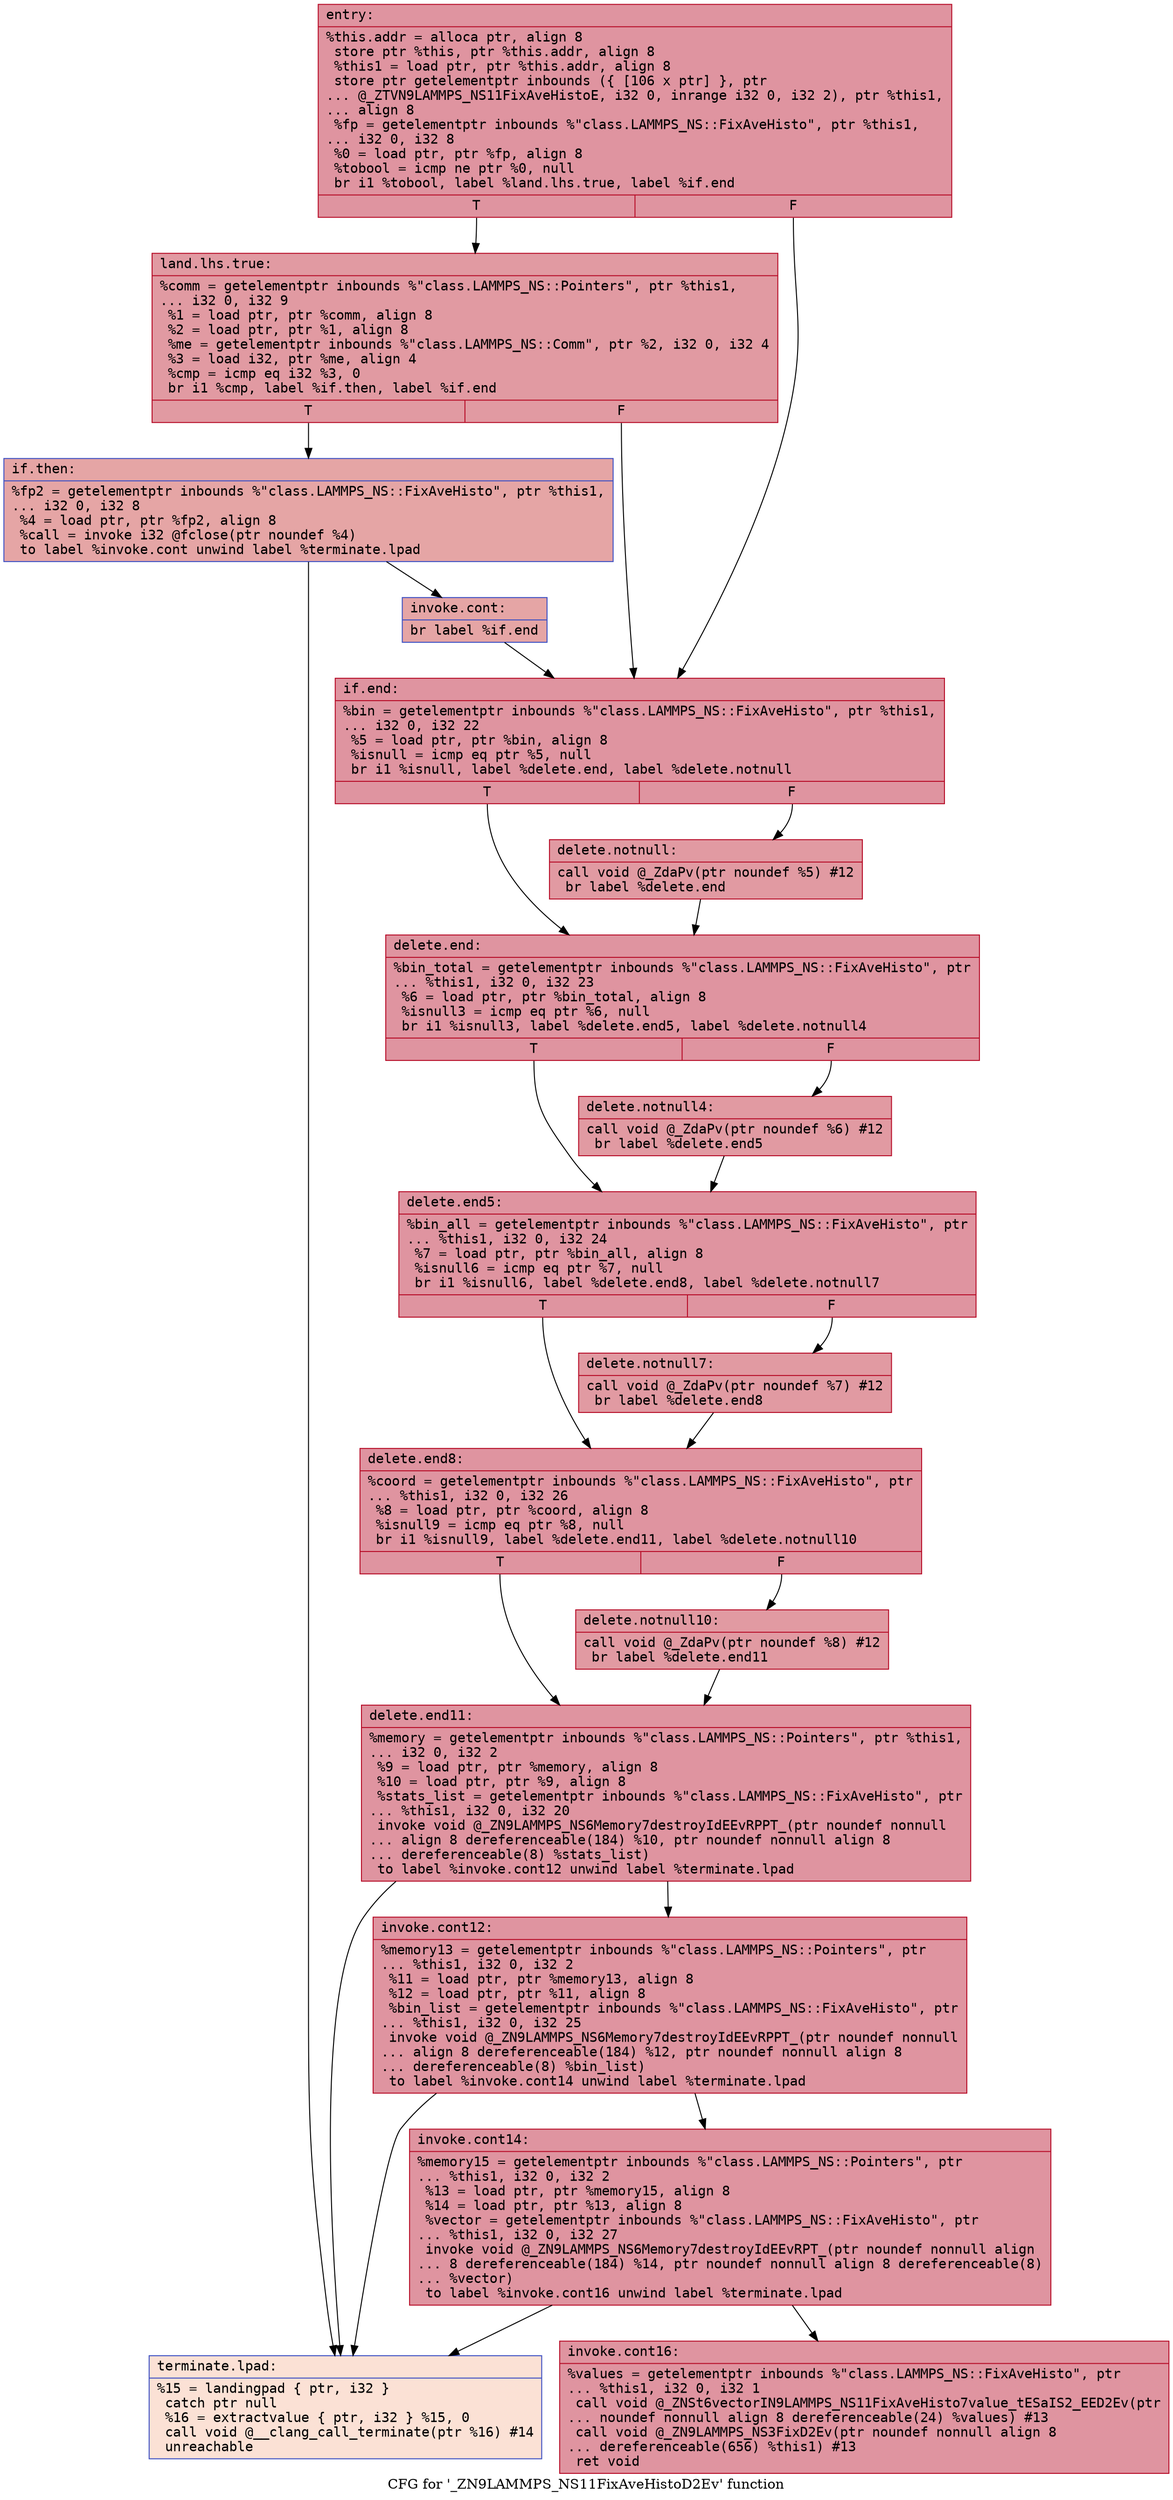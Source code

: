 digraph "CFG for '_ZN9LAMMPS_NS11FixAveHistoD2Ev' function" {
	label="CFG for '_ZN9LAMMPS_NS11FixAveHistoD2Ev' function";

	Node0x55c2f2cb1500 [shape=record,color="#b70d28ff", style=filled, fillcolor="#b70d2870" fontname="Courier",label="{entry:\l|  %this.addr = alloca ptr, align 8\l  store ptr %this, ptr %this.addr, align 8\l  %this1 = load ptr, ptr %this.addr, align 8\l  store ptr getelementptr inbounds (\{ [106 x ptr] \}, ptr\l... @_ZTVN9LAMMPS_NS11FixAveHistoE, i32 0, inrange i32 0, i32 2), ptr %this1,\l... align 8\l  %fp = getelementptr inbounds %\"class.LAMMPS_NS::FixAveHisto\", ptr %this1,\l... i32 0, i32 8\l  %0 = load ptr, ptr %fp, align 8\l  %tobool = icmp ne ptr %0, null\l  br i1 %tobool, label %land.lhs.true, label %if.end\l|{<s0>T|<s1>F}}"];
	Node0x55c2f2cb1500:s0 -> Node0x55c2f2cb18d0[tooltip="entry -> land.lhs.true\nProbability 62.50%" ];
	Node0x55c2f2cb1500:s1 -> Node0x55c2f2cb1920[tooltip="entry -> if.end\nProbability 37.50%" ];
	Node0x55c2f2cb18d0 [shape=record,color="#b70d28ff", style=filled, fillcolor="#bb1b2c70" fontname="Courier",label="{land.lhs.true:\l|  %comm = getelementptr inbounds %\"class.LAMMPS_NS::Pointers\", ptr %this1,\l... i32 0, i32 9\l  %1 = load ptr, ptr %comm, align 8\l  %2 = load ptr, ptr %1, align 8\l  %me = getelementptr inbounds %\"class.LAMMPS_NS::Comm\", ptr %2, i32 0, i32 4\l  %3 = load i32, ptr %me, align 4\l  %cmp = icmp eq i32 %3, 0\l  br i1 %cmp, label %if.then, label %if.end\l|{<s0>T|<s1>F}}"];
	Node0x55c2f2cb18d0:s0 -> Node0x55c2f2cb1e30[tooltip="land.lhs.true -> if.then\nProbability 37.50%" ];
	Node0x55c2f2cb18d0:s1 -> Node0x55c2f2cb1920[tooltip="land.lhs.true -> if.end\nProbability 62.50%" ];
	Node0x55c2f2cb1e30 [shape=record,color="#3d50c3ff", style=filled, fillcolor="#c5333470" fontname="Courier",label="{if.then:\l|  %fp2 = getelementptr inbounds %\"class.LAMMPS_NS::FixAveHisto\", ptr %this1,\l... i32 0, i32 8\l  %4 = load ptr, ptr %fp2, align 8\l  %call = invoke i32 @fclose(ptr noundef %4)\l          to label %invoke.cont unwind label %terminate.lpad\l}"];
	Node0x55c2f2cb1e30 -> Node0x55c2f2cb2250[tooltip="if.then -> invoke.cont\nProbability 100.00%" ];
	Node0x55c2f2cb1e30 -> Node0x55c2f2cb22a0[tooltip="if.then -> terminate.lpad\nProbability 0.00%" ];
	Node0x55c2f2cb2250 [shape=record,color="#3d50c3ff", style=filled, fillcolor="#c5333470" fontname="Courier",label="{invoke.cont:\l|  br label %if.end\l}"];
	Node0x55c2f2cb2250 -> Node0x55c2f2cb1920[tooltip="invoke.cont -> if.end\nProbability 100.00%" ];
	Node0x55c2f2cb1920 [shape=record,color="#b70d28ff", style=filled, fillcolor="#b70d2870" fontname="Courier",label="{if.end:\l|  %bin = getelementptr inbounds %\"class.LAMMPS_NS::FixAveHisto\", ptr %this1,\l... i32 0, i32 22\l  %5 = load ptr, ptr %bin, align 8\l  %isnull = icmp eq ptr %5, null\l  br i1 %isnull, label %delete.end, label %delete.notnull\l|{<s0>T|<s1>F}}"];
	Node0x55c2f2cb1920:s0 -> Node0x55c2f2cb2690[tooltip="if.end -> delete.end\nProbability 37.50%" ];
	Node0x55c2f2cb1920:s1 -> Node0x55c2f2cb2710[tooltip="if.end -> delete.notnull\nProbability 62.50%" ];
	Node0x55c2f2cb2710 [shape=record,color="#b70d28ff", style=filled, fillcolor="#bb1b2c70" fontname="Courier",label="{delete.notnull:\l|  call void @_ZdaPv(ptr noundef %5) #12\l  br label %delete.end\l}"];
	Node0x55c2f2cb2710 -> Node0x55c2f2cb2690[tooltip="delete.notnull -> delete.end\nProbability 100.00%" ];
	Node0x55c2f2cb2690 [shape=record,color="#b70d28ff", style=filled, fillcolor="#b70d2870" fontname="Courier",label="{delete.end:\l|  %bin_total = getelementptr inbounds %\"class.LAMMPS_NS::FixAveHisto\", ptr\l... %this1, i32 0, i32 23\l  %6 = load ptr, ptr %bin_total, align 8\l  %isnull3 = icmp eq ptr %6, null\l  br i1 %isnull3, label %delete.end5, label %delete.notnull4\l|{<s0>T|<s1>F}}"];
	Node0x55c2f2cb2690:s0 -> Node0x55c2f2cb2be0[tooltip="delete.end -> delete.end5\nProbability 37.50%" ];
	Node0x55c2f2cb2690:s1 -> Node0x55c2f2cb2c60[tooltip="delete.end -> delete.notnull4\nProbability 62.50%" ];
	Node0x55c2f2cb2c60 [shape=record,color="#b70d28ff", style=filled, fillcolor="#bb1b2c70" fontname="Courier",label="{delete.notnull4:\l|  call void @_ZdaPv(ptr noundef %6) #12\l  br label %delete.end5\l}"];
	Node0x55c2f2cb2c60 -> Node0x55c2f2cb2be0[tooltip="delete.notnull4 -> delete.end5\nProbability 100.00%" ];
	Node0x55c2f2cb2be0 [shape=record,color="#b70d28ff", style=filled, fillcolor="#b70d2870" fontname="Courier",label="{delete.end5:\l|  %bin_all = getelementptr inbounds %\"class.LAMMPS_NS::FixAveHisto\", ptr\l... %this1, i32 0, i32 24\l  %7 = load ptr, ptr %bin_all, align 8\l  %isnull6 = icmp eq ptr %7, null\l  br i1 %isnull6, label %delete.end8, label %delete.notnull7\l|{<s0>T|<s1>F}}"];
	Node0x55c2f2cb2be0:s0 -> Node0x55c2f2cb2160[tooltip="delete.end5 -> delete.end8\nProbability 37.50%" ];
	Node0x55c2f2cb2be0:s1 -> Node0x55c2f2cb3340[tooltip="delete.end5 -> delete.notnull7\nProbability 62.50%" ];
	Node0x55c2f2cb3340 [shape=record,color="#b70d28ff", style=filled, fillcolor="#bb1b2c70" fontname="Courier",label="{delete.notnull7:\l|  call void @_ZdaPv(ptr noundef %7) #12\l  br label %delete.end8\l}"];
	Node0x55c2f2cb3340 -> Node0x55c2f2cb2160[tooltip="delete.notnull7 -> delete.end8\nProbability 100.00%" ];
	Node0x55c2f2cb2160 [shape=record,color="#b70d28ff", style=filled, fillcolor="#b70d2870" fontname="Courier",label="{delete.end8:\l|  %coord = getelementptr inbounds %\"class.LAMMPS_NS::FixAveHisto\", ptr\l... %this1, i32 0, i32 26\l  %8 = load ptr, ptr %coord, align 8\l  %isnull9 = icmp eq ptr %8, null\l  br i1 %isnull9, label %delete.end11, label %delete.notnull10\l|{<s0>T|<s1>F}}"];
	Node0x55c2f2cb2160:s0 -> Node0x55c2f2cb3810[tooltip="delete.end8 -> delete.end11\nProbability 37.50%" ];
	Node0x55c2f2cb2160:s1 -> Node0x55c2f2cb3890[tooltip="delete.end8 -> delete.notnull10\nProbability 62.50%" ];
	Node0x55c2f2cb3890 [shape=record,color="#b70d28ff", style=filled, fillcolor="#bb1b2c70" fontname="Courier",label="{delete.notnull10:\l|  call void @_ZdaPv(ptr noundef %8) #12\l  br label %delete.end11\l}"];
	Node0x55c2f2cb3890 -> Node0x55c2f2cb3810[tooltip="delete.notnull10 -> delete.end11\nProbability 100.00%" ];
	Node0x55c2f2cb3810 [shape=record,color="#b70d28ff", style=filled, fillcolor="#b70d2870" fontname="Courier",label="{delete.end11:\l|  %memory = getelementptr inbounds %\"class.LAMMPS_NS::Pointers\", ptr %this1,\l... i32 0, i32 2\l  %9 = load ptr, ptr %memory, align 8\l  %10 = load ptr, ptr %9, align 8\l  %stats_list = getelementptr inbounds %\"class.LAMMPS_NS::FixAveHisto\", ptr\l... %this1, i32 0, i32 20\l  invoke void @_ZN9LAMMPS_NS6Memory7destroyIdEEvRPPT_(ptr noundef nonnull\l... align 8 dereferenceable(184) %10, ptr noundef nonnull align 8\l... dereferenceable(8) %stats_list)\l          to label %invoke.cont12 unwind label %terminate.lpad\l}"];
	Node0x55c2f2cb3810 -> Node0x55c2f2cb3e10[tooltip="delete.end11 -> invoke.cont12\nProbability 100.00%" ];
	Node0x55c2f2cb3810 -> Node0x55c2f2cb22a0[tooltip="delete.end11 -> terminate.lpad\nProbability 0.00%" ];
	Node0x55c2f2cb3e10 [shape=record,color="#b70d28ff", style=filled, fillcolor="#b70d2870" fontname="Courier",label="{invoke.cont12:\l|  %memory13 = getelementptr inbounds %\"class.LAMMPS_NS::Pointers\", ptr\l... %this1, i32 0, i32 2\l  %11 = load ptr, ptr %memory13, align 8\l  %12 = load ptr, ptr %11, align 8\l  %bin_list = getelementptr inbounds %\"class.LAMMPS_NS::FixAveHisto\", ptr\l... %this1, i32 0, i32 25\l  invoke void @_ZN9LAMMPS_NS6Memory7destroyIdEEvRPPT_(ptr noundef nonnull\l... align 8 dereferenceable(184) %12, ptr noundef nonnull align 8\l... dereferenceable(8) %bin_list)\l          to label %invoke.cont14 unwind label %terminate.lpad\l}"];
	Node0x55c2f2cb3e10 -> Node0x55c2f2cb43b0[tooltip="invoke.cont12 -> invoke.cont14\nProbability 100.00%" ];
	Node0x55c2f2cb3e10 -> Node0x55c2f2cb22a0[tooltip="invoke.cont12 -> terminate.lpad\nProbability 0.00%" ];
	Node0x55c2f2cb43b0 [shape=record,color="#b70d28ff", style=filled, fillcolor="#b70d2870" fontname="Courier",label="{invoke.cont14:\l|  %memory15 = getelementptr inbounds %\"class.LAMMPS_NS::Pointers\", ptr\l... %this1, i32 0, i32 2\l  %13 = load ptr, ptr %memory15, align 8\l  %14 = load ptr, ptr %13, align 8\l  %vector = getelementptr inbounds %\"class.LAMMPS_NS::FixAveHisto\", ptr\l... %this1, i32 0, i32 27\l  invoke void @_ZN9LAMMPS_NS6Memory7destroyIdEEvRPT_(ptr noundef nonnull align\l... 8 dereferenceable(184) %14, ptr noundef nonnull align 8 dereferenceable(8)\l... %vector)\l          to label %invoke.cont16 unwind label %terminate.lpad\l}"];
	Node0x55c2f2cb43b0 -> Node0x55c2f2cb4830[tooltip="invoke.cont14 -> invoke.cont16\nProbability 100.00%" ];
	Node0x55c2f2cb43b0 -> Node0x55c2f2cb22a0[tooltip="invoke.cont14 -> terminate.lpad\nProbability 0.00%" ];
	Node0x55c2f2cb4830 [shape=record,color="#b70d28ff", style=filled, fillcolor="#b70d2870" fontname="Courier",label="{invoke.cont16:\l|  %values = getelementptr inbounds %\"class.LAMMPS_NS::FixAveHisto\", ptr\l... %this1, i32 0, i32 1\l  call void @_ZNSt6vectorIN9LAMMPS_NS11FixAveHisto7value_tESaIS2_EED2Ev(ptr\l... noundef nonnull align 8 dereferenceable(24) %values) #13\l  call void @_ZN9LAMMPS_NS3FixD2Ev(ptr noundef nonnull align 8\l... dereferenceable(656) %this1) #13\l  ret void\l}"];
	Node0x55c2f2cb22a0 [shape=record,color="#3d50c3ff", style=filled, fillcolor="#f7bca170" fontname="Courier",label="{terminate.lpad:\l|  %15 = landingpad \{ ptr, i32 \}\l          catch ptr null\l  %16 = extractvalue \{ ptr, i32 \} %15, 0\l  call void @__clang_call_terminate(ptr %16) #14\l  unreachable\l}"];
}
